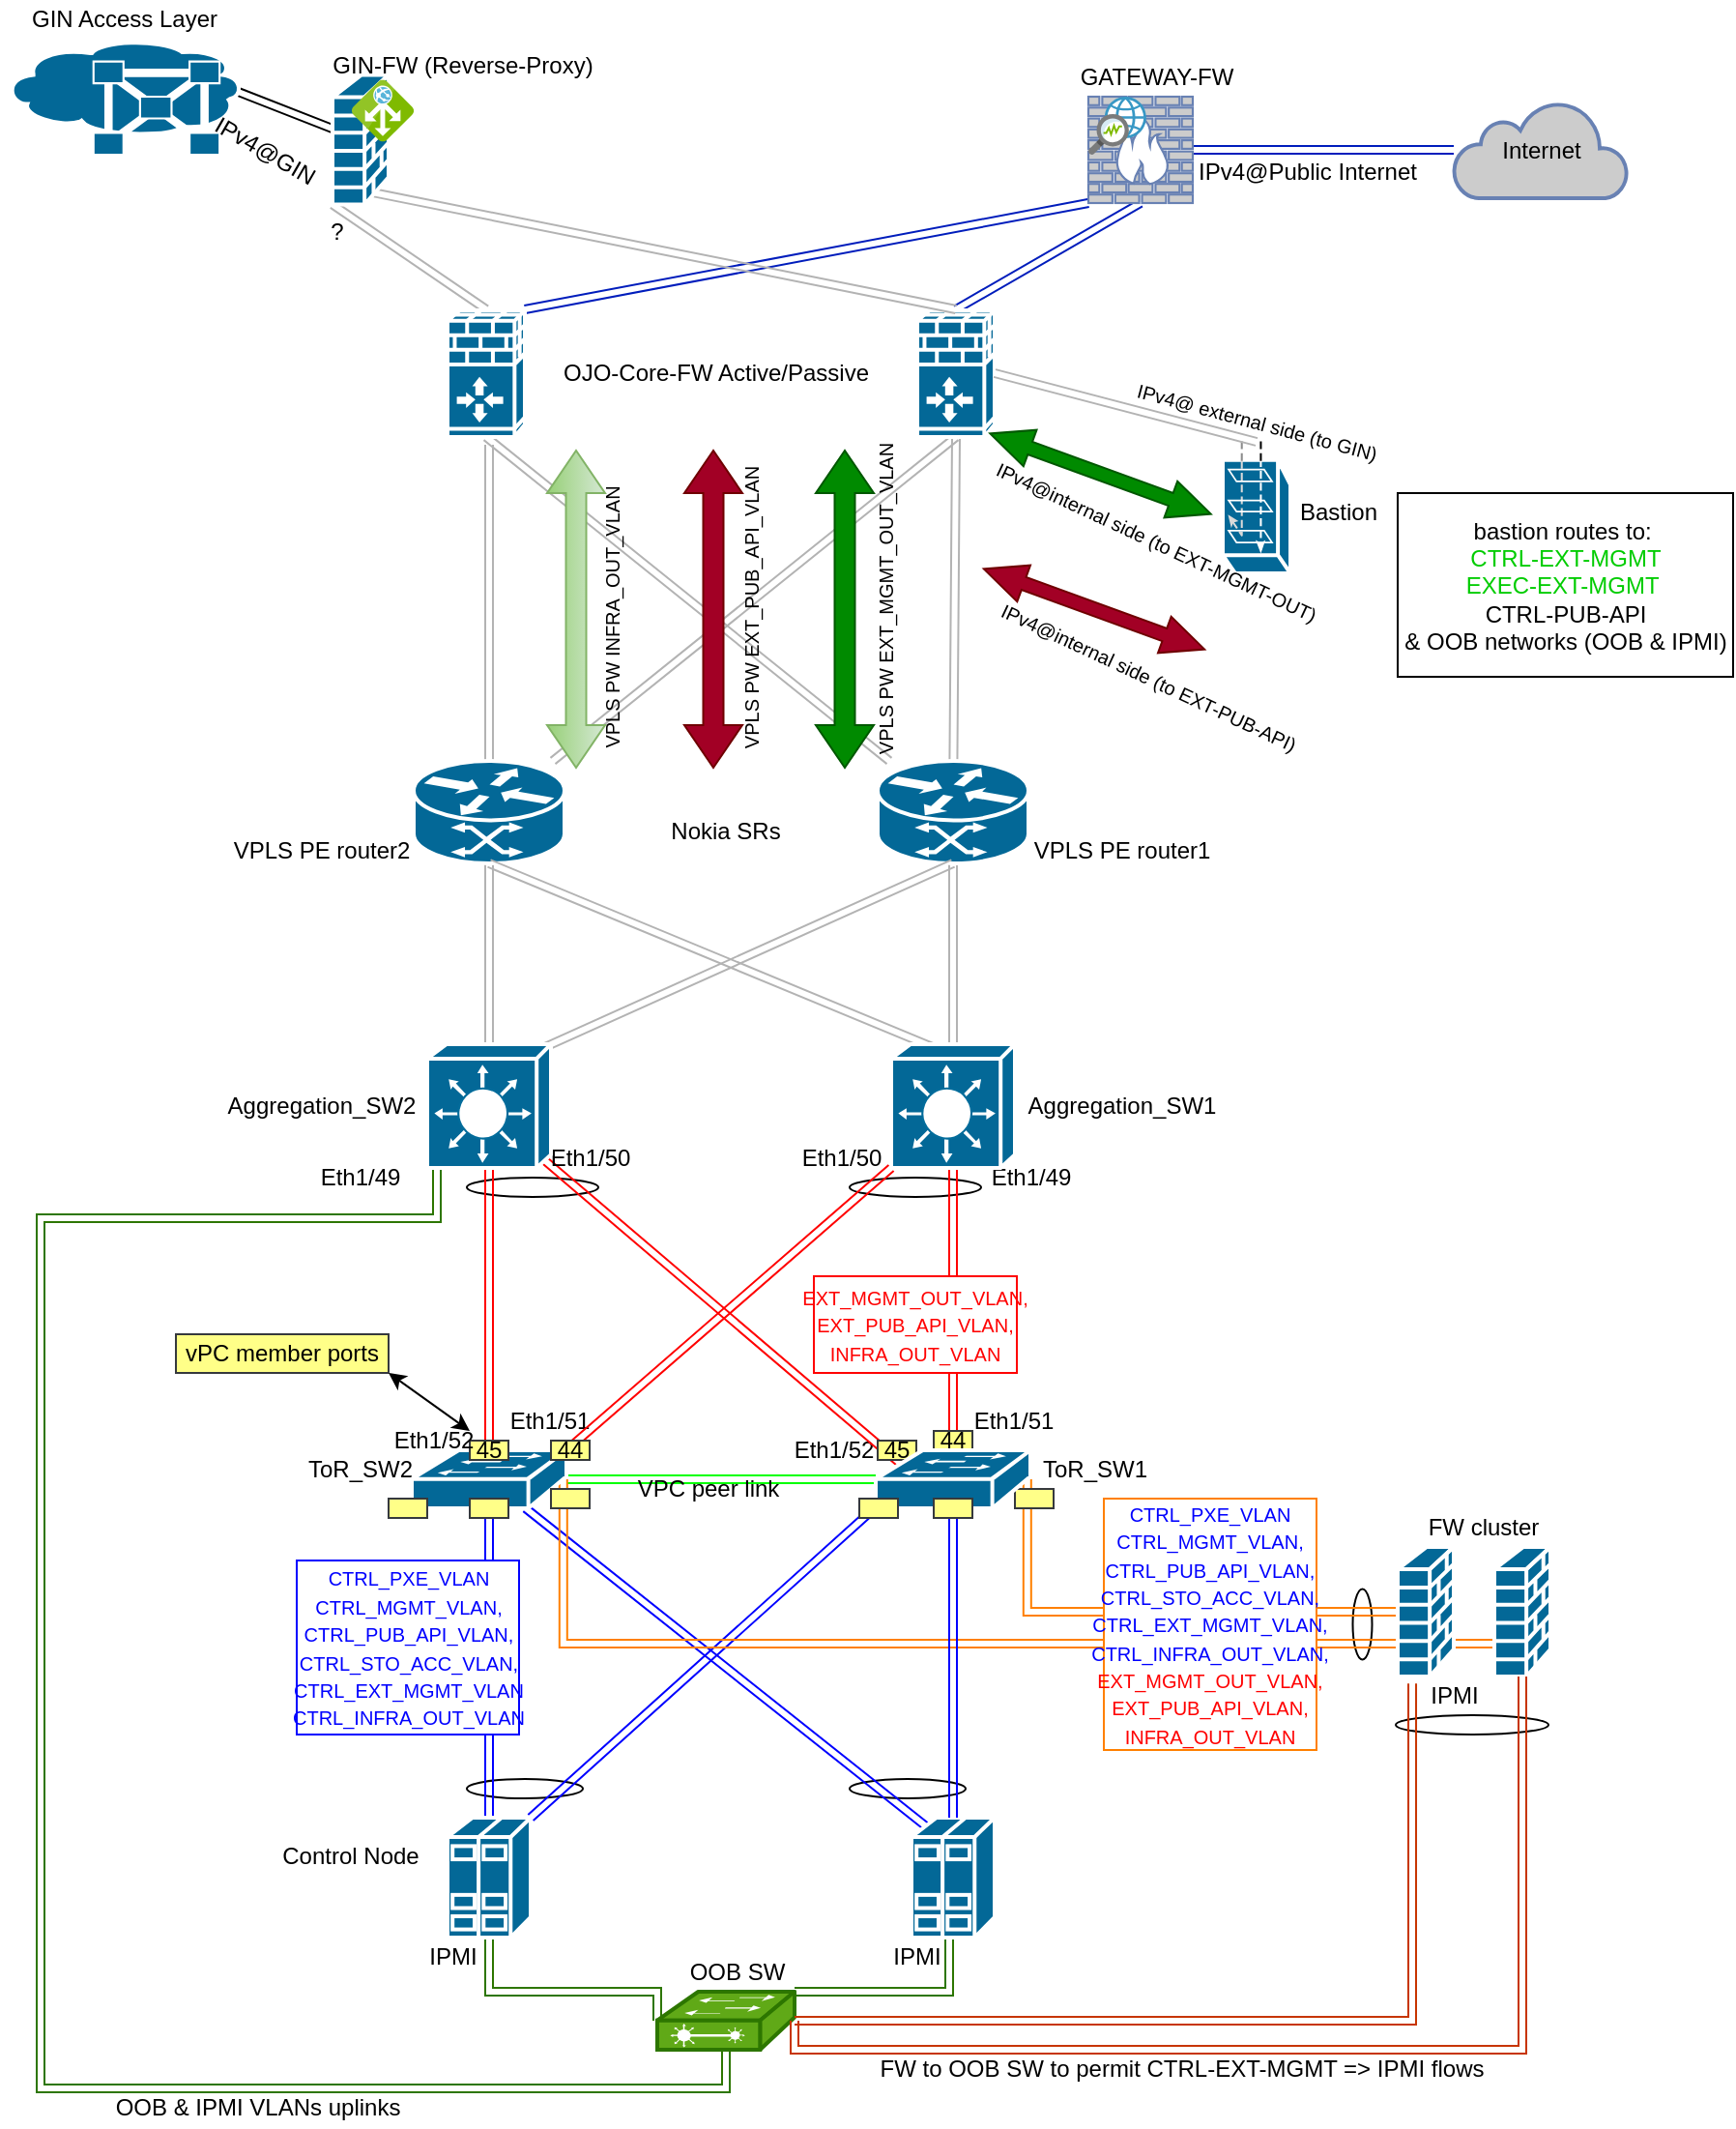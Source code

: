 <mxfile version="14.2.9" type="github">
  <diagram id="BbBqZ-7xA6hIoTF2kiku" name="Page-1">
    <mxGraphModel dx="1088" dy="632" grid="1" gridSize="10" guides="1" tooltips="1" connect="1" arrows="1" fold="1" page="1" pageScale="1" pageWidth="850" pageHeight="1100" math="0" shadow="0">
      <root>
        <mxCell id="0" />
        <mxCell id="1" parent="0" />
        <mxCell id="sCo_GNJM_bZFvx2QPZde-1" value="" style="ellipse;whiteSpace=wrap;html=1;" parent="1" vertex="1">
          <mxGeometry x="250.5" y="920" width="60" height="10" as="geometry" />
        </mxCell>
        <mxCell id="sCo_GNJM_bZFvx2QPZde-2" value="" style="ellipse;whiteSpace=wrap;html=1;" parent="1" vertex="1">
          <mxGeometry x="448.5" y="920" width="60" height="10" as="geometry" />
        </mxCell>
        <mxCell id="sCo_GNJM_bZFvx2QPZde-3" value="Eth1/52" style="text;html=1;align=center;verticalAlign=middle;resizable=0;points=[];autosize=1;" parent="1" vertex="1">
          <mxGeometry x="410" y="740" width="60" height="20" as="geometry" />
        </mxCell>
        <mxCell id="sCo_GNJM_bZFvx2QPZde-4" value="Eth1/51" style="text;html=1;align=center;verticalAlign=middle;resizable=0;points=[];autosize=1;" parent="1" vertex="1">
          <mxGeometry x="503" y="725" width="60" height="20" as="geometry" />
        </mxCell>
        <mxCell id="sCo_GNJM_bZFvx2QPZde-5" value="Eth1/51" style="text;html=1;align=center;verticalAlign=middle;resizable=0;points=[];autosize=1;" parent="1" vertex="1">
          <mxGeometry x="263" y="725" width="60" height="20" as="geometry" />
        </mxCell>
        <mxCell id="sCo_GNJM_bZFvx2QPZde-6" value="" style="ellipse;whiteSpace=wrap;html=1;" parent="1" vertex="1">
          <mxGeometry x="731" y="887" width="79" height="10" as="geometry" />
        </mxCell>
        <mxCell id="sCo_GNJM_bZFvx2QPZde-7" value="" style="ellipse;whiteSpace=wrap;html=1;rotation=-90;" parent="1" vertex="1">
          <mxGeometry x="695.5" y="835" width="36.5" height="10" as="geometry" />
        </mxCell>
        <mxCell id="sCo_GNJM_bZFvx2QPZde-8" value="" style="ellipse;whiteSpace=wrap;html=1;" parent="1" vertex="1">
          <mxGeometry x="448.5" y="609" width="68" height="10" as="geometry" />
        </mxCell>
        <mxCell id="sCo_GNJM_bZFvx2QPZde-9" value="" style="ellipse;whiteSpace=wrap;html=1;" parent="1" vertex="1">
          <mxGeometry x="250.5" y="609" width="68" height="10" as="geometry" />
        </mxCell>
        <mxCell id="sCo_GNJM_bZFvx2QPZde-10" style="edgeStyle=orthogonalEdgeStyle;rounded=0;orthogonalLoop=1;jettySize=auto;html=1;entryX=0.5;entryY=0.98;entryDx=0;entryDy=0;entryPerimeter=0;shape=link;strokeColor=#0000FF;" parent="1" source="sCo_GNJM_bZFvx2QPZde-13" target="sCo_GNJM_bZFvx2QPZde-58" edge="1">
          <mxGeometry relative="1" as="geometry" />
        </mxCell>
        <mxCell id="sCo_GNJM_bZFvx2QPZde-11" style="rounded=0;orthogonalLoop=1;jettySize=auto;html=1;exitX=1;exitY=0;exitDx=0;exitDy=0;exitPerimeter=0;entryX=0;entryY=0.98;entryDx=0;entryDy=0;entryPerimeter=0;shape=link;strokeColor=#0000FF;" parent="1" source="sCo_GNJM_bZFvx2QPZde-13" target="sCo_GNJM_bZFvx2QPZde-76" edge="1">
          <mxGeometry relative="1" as="geometry" />
        </mxCell>
        <mxCell id="sCo_GNJM_bZFvx2QPZde-12" style="edgeStyle=orthogonalEdgeStyle;rounded=0;orthogonalLoop=1;jettySize=auto;html=1;exitX=0.5;exitY=1;exitDx=0;exitDy=0;exitPerimeter=0;fillColor=#60a917;strokeColor=#2D7600;shape=link;entryX=0;entryY=0.5;entryDx=0;entryDy=0;entryPerimeter=0;" parent="1" source="sCo_GNJM_bZFvx2QPZde-13" target="sCo_GNJM_bZFvx2QPZde-40" edge="1">
          <mxGeometry relative="1" as="geometry">
            <mxPoint x="320" y="1030" as="targetPoint" />
            <Array as="points">
              <mxPoint x="262" y="1030" />
              <mxPoint x="349" y="1030" />
            </Array>
          </mxGeometry>
        </mxCell>
        <mxCell id="sCo_GNJM_bZFvx2QPZde-13" value="" style="shape=mxgraph.cisco.servers.standard_host;html=1;pointerEvents=1;dashed=0;fillColor=#036897;strokeColor=#ffffff;strokeWidth=2;verticalLabelPosition=bottom;verticalAlign=top;align=center;outlineConnect=0;" parent="1" vertex="1">
          <mxGeometry x="240.5" y="940" width="43" height="62" as="geometry" />
        </mxCell>
        <mxCell id="sCo_GNJM_bZFvx2QPZde-14" style="rounded=0;orthogonalLoop=1;jettySize=auto;html=1;exitX=0.17;exitY=0.07;exitDx=0;exitDy=0;exitPerimeter=0;shape=link;strokeColor=#0000FF;" parent="1" source="sCo_GNJM_bZFvx2QPZde-17" target="sCo_GNJM_bZFvx2QPZde-58" edge="1">
          <mxGeometry relative="1" as="geometry" />
        </mxCell>
        <mxCell id="sCo_GNJM_bZFvx2QPZde-15" style="edgeStyle=orthogonalEdgeStyle;shape=link;rounded=0;orthogonalLoop=1;jettySize=auto;html=1;exitX=0.5;exitY=0;exitDx=0;exitDy=0;exitPerimeter=0;entryX=0.5;entryY=0.98;entryDx=0;entryDy=0;entryPerimeter=0;strokeColor=#0000FF;" parent="1" source="sCo_GNJM_bZFvx2QPZde-77" target="sCo_GNJM_bZFvx2QPZde-76" edge="1">
          <mxGeometry relative="1" as="geometry" />
        </mxCell>
        <mxCell id="sCo_GNJM_bZFvx2QPZde-16" style="edgeStyle=orthogonalEdgeStyle;rounded=0;orthogonalLoop=1;jettySize=auto;html=1;entryX=1;entryY=0;entryDx=0;entryDy=0;entryPerimeter=0;fillColor=#60a917;strokeColor=#2D7600;shape=link;" parent="1" source="sCo_GNJM_bZFvx2QPZde-17" target="sCo_GNJM_bZFvx2QPZde-40" edge="1">
          <mxGeometry relative="1" as="geometry">
            <Array as="points">
              <mxPoint x="500" y="1030" />
            </Array>
          </mxGeometry>
        </mxCell>
        <mxCell id="sCo_GNJM_bZFvx2QPZde-17" value="" style="shape=mxgraph.cisco.servers.standard_host;html=1;pointerEvents=1;dashed=0;fillColor=#036897;strokeColor=#ffffff;strokeWidth=2;verticalLabelPosition=bottom;verticalAlign=top;align=center;outlineConnect=0;" parent="1" vertex="1">
          <mxGeometry x="480.5" y="940" width="43" height="62" as="geometry" />
        </mxCell>
        <mxCell id="sCo_GNJM_bZFvx2QPZde-18" style="edgeStyle=orthogonalEdgeStyle;shape=link;rounded=0;orthogonalLoop=1;jettySize=auto;html=1;entryX=0.5;entryY=1;entryDx=0;entryDy=0;entryPerimeter=0;strokeColor=#FF0000;" parent="1" source="sCo_GNJM_bZFvx2QPZde-59" target="sCo_GNJM_bZFvx2QPZde-81" edge="1">
          <mxGeometry relative="1" as="geometry" />
        </mxCell>
        <mxCell id="sCo_GNJM_bZFvx2QPZde-19" style="shape=link;rounded=0;orthogonalLoop=1;jettySize=auto;html=1;exitX=1;exitY=0;exitDx=0;exitDy=0;exitPerimeter=0;entryX=0;entryY=1;entryDx=0;entryDy=0;entryPerimeter=0;strokeColor=#FF0000;" parent="1" source="sCo_GNJM_bZFvx2QPZde-58" target="sCo_GNJM_bZFvx2QPZde-83" edge="1">
          <mxGeometry relative="1" as="geometry" />
        </mxCell>
        <mxCell id="sCo_GNJM_bZFvx2QPZde-20" style="edgeStyle=orthogonalEdgeStyle;shape=link;rounded=0;orthogonalLoop=1;jettySize=auto;html=1;strokeColor=#00FF00;" parent="1" source="sCo_GNJM_bZFvx2QPZde-58" target="sCo_GNJM_bZFvx2QPZde-76" edge="1">
          <mxGeometry relative="1" as="geometry" />
        </mxCell>
        <mxCell id="sCo_GNJM_bZFvx2QPZde-21" style="edgeStyle=orthogonalEdgeStyle;shape=link;rounded=0;orthogonalLoop=1;jettySize=auto;html=1;strokeColor=#FF0000;" parent="1" source="sCo_GNJM_bZFvx2QPZde-63" target="sCo_GNJM_bZFvx2QPZde-83" edge="1">
          <mxGeometry relative="1" as="geometry" />
        </mxCell>
        <mxCell id="sCo_GNJM_bZFvx2QPZde-22" style="shape=link;rounded=0;orthogonalLoop=1;jettySize=auto;html=1;exitX=0.16;exitY=0.23;exitDx=0;exitDy=0;exitPerimeter=0;entryX=0.95;entryY=0.94;entryDx=0;entryDy=0;entryPerimeter=0;strokeColor=#FF0000;" parent="1" source="sCo_GNJM_bZFvx2QPZde-76" target="sCo_GNJM_bZFvx2QPZde-81" edge="1">
          <mxGeometry relative="1" as="geometry" />
        </mxCell>
        <mxCell id="sCo_GNJM_bZFvx2QPZde-23" style="edgeStyle=orthogonalEdgeStyle;rounded=0;orthogonalLoop=1;jettySize=auto;html=1;entryX=0.98;entryY=0.5;entryDx=0;entryDy=0;entryPerimeter=0;strokeColor=#FF8000;shape=link;" parent="1" source="sCo_GNJM_bZFvx2QPZde-25" target="sCo_GNJM_bZFvx2QPZde-76" edge="1">
          <mxGeometry relative="1" as="geometry" />
        </mxCell>
        <mxCell id="sCo_GNJM_bZFvx2QPZde-24" style="edgeStyle=orthogonalEdgeStyle;rounded=0;orthogonalLoop=1;jettySize=auto;html=1;entryX=0.98;entryY=0.5;entryDx=0;entryDy=0;entryPerimeter=0;strokeColor=#FF8000;shape=link;" parent="1" source="sCo_GNJM_bZFvx2QPZde-26" target="sCo_GNJM_bZFvx2QPZde-58" edge="1">
          <mxGeometry relative="1" as="geometry">
            <Array as="points">
              <mxPoint x="300" y="850" />
            </Array>
          </mxGeometry>
        </mxCell>
        <mxCell id="sCo_GNJM_bZFvx2QPZde-25" value="" style="shape=mxgraph.cisco.security.firewall;html=1;pointerEvents=1;dashed=0;fillColor=#036897;strokeColor=#ffffff;strokeWidth=2;verticalLabelPosition=bottom;verticalAlign=top;align=center;outlineConnect=0;" parent="1" vertex="1">
          <mxGeometry x="732" y="800" width="29" height="67" as="geometry" />
        </mxCell>
        <mxCell id="sCo_GNJM_bZFvx2QPZde-26" value="" style="shape=mxgraph.cisco.security.firewall;html=1;pointerEvents=1;dashed=0;fillColor=#036897;strokeColor=#ffffff;strokeWidth=2;verticalLabelPosition=bottom;verticalAlign=top;align=center;outlineConnect=0;" parent="1" vertex="1">
          <mxGeometry x="782" y="800" width="29" height="67" as="geometry" />
        </mxCell>
        <mxCell id="sCo_GNJM_bZFvx2QPZde-27" style="edgeStyle=orthogonalEdgeStyle;shape=link;rounded=0;orthogonalLoop=1;jettySize=auto;html=1;exitX=0.5;exitY=0;exitDx=0;exitDy=0;exitPerimeter=0;entryX=0.5;entryY=1;entryDx=0;entryDy=0;entryPerimeter=0;strokeColor=#B3B3B3;" parent="1" source="sCo_GNJM_bZFvx2QPZde-81" target="sCo_GNJM_bZFvx2QPZde-48" edge="1">
          <mxGeometry relative="1" as="geometry" />
        </mxCell>
        <mxCell id="sCo_GNJM_bZFvx2QPZde-28" style="edgeStyle=orthogonalEdgeStyle;shape=link;rounded=0;orthogonalLoop=1;jettySize=auto;html=1;exitX=0.5;exitY=0;exitDx=0;exitDy=0;exitPerimeter=0;entryX=0.5;entryY=1;entryDx=0;entryDy=0;entryPerimeter=0;strokeColor=#B3B3B3;" parent="1" source="sCo_GNJM_bZFvx2QPZde-83" target="sCo_GNJM_bZFvx2QPZde-51" edge="1">
          <mxGeometry relative="1" as="geometry" />
        </mxCell>
        <mxCell id="sCo_GNJM_bZFvx2QPZde-29" value="ToR_SW2" style="text;html=1;align=center;verticalAlign=middle;resizable=0;points=[];autosize=1;" parent="1" vertex="1">
          <mxGeometry x="160" y="750" width="70" height="20" as="geometry" />
        </mxCell>
        <mxCell id="sCo_GNJM_bZFvx2QPZde-30" value="ToR_SW1" style="text;html=1;align=center;verticalAlign=middle;resizable=0;points=[];autosize=1;" parent="1" vertex="1">
          <mxGeometry x="540" y="750" width="70" height="20" as="geometry" />
        </mxCell>
        <mxCell id="sCo_GNJM_bZFvx2QPZde-31" value="Aggregation_SW2" style="text;html=1;align=center;verticalAlign=middle;resizable=0;points=[];autosize=1;" parent="1" vertex="1">
          <mxGeometry x="120" y="562" width="110" height="20" as="geometry" />
        </mxCell>
        <mxCell id="sCo_GNJM_bZFvx2QPZde-32" value="Aggregation_SW1" style="text;html=1;align=center;verticalAlign=middle;resizable=0;points=[];autosize=1;" parent="1" vertex="1">
          <mxGeometry x="534" y="562" width="110" height="20" as="geometry" />
        </mxCell>
        <mxCell id="sCo_GNJM_bZFvx2QPZde-33" value="Control Node" style="text;html=1;align=center;verticalAlign=middle;resizable=0;points=[];autosize=1;" parent="1" vertex="1">
          <mxGeometry x="145" y="950" width="90" height="20" as="geometry" />
        </mxCell>
        <mxCell id="sCo_GNJM_bZFvx2QPZde-34" value="FW cluster" style="text;html=1;align=center;verticalAlign=middle;resizable=0;points=[];autosize=1;" parent="1" vertex="1">
          <mxGeometry x="741" y="780" width="70" height="20" as="geometry" />
        </mxCell>
        <mxCell id="sCo_GNJM_bZFvx2QPZde-35" value="VPC peer link" style="text;html=1;align=center;verticalAlign=middle;resizable=0;points=[];autosize=1;" parent="1" vertex="1">
          <mxGeometry x="330" y="760" width="90" height="20" as="geometry" />
        </mxCell>
        <mxCell id="sCo_GNJM_bZFvx2QPZde-36" value="&lt;span style=&quot;font-family: &amp;#34;calibri&amp;#34; , sans-serif ; text-transform: uppercase&quot;&gt;&lt;font style=&quot;font-size: 10px&quot; color=&quot;#0000ff&quot;&gt;CTRL_PXE_VLAN&lt;br&gt;ctrl_mgmt_vlan, ctrl_pub_api_vlan,&lt;br&gt;ctrl_sto_acc_vlan, CTRL_ext_mgmt_vlan&lt;br&gt;CTRL_INFRA_OUT_VLAN&lt;br&gt;&lt;/font&gt;&lt;/span&gt;" style="whiteSpace=wrap;html=1;strokeColor=#0000FF;" parent="1" vertex="1">
          <mxGeometry x="162.5" y="807" width="115" height="90" as="geometry" />
        </mxCell>
        <mxCell id="sCo_GNJM_bZFvx2QPZde-37" value="&lt;font style=&quot;font-size: 10px&quot;&gt;&lt;font style=&quot;font-size: 10px&quot;&gt;&lt;font face=&quot;calibri, sans-serif&quot; style=&quot;color: rgb(0 , 0 , 255) ; font-size: 10px&quot;&gt;&lt;span style=&quot;text-transform: uppercase&quot;&gt;CTRL_PXE_VLAN&lt;br&gt;ctrl_mgmt_vlan, ctrl_pub_api_vlan,&lt;/span&gt;&lt;/font&gt;&lt;br&gt;&lt;font face=&quot;calibri, sans-serif&quot; style=&quot;color: rgb(0 , 0 , 255) ; font-size: 10px&quot;&gt;&lt;span style=&quot;text-transform: uppercase&quot;&gt;ctrl_sto_acc_vlan, CTRL_ext_mgmt_vlan,&lt;br&gt;CTRL_INFRA_OUT_VLAN,&lt;/span&gt;&lt;/font&gt;&lt;br&gt;&lt;font face=&quot;calibri, sans-serif&quot; style=&quot;font-size: 10px&quot; color=&quot;#ff0000&quot;&gt;&lt;span style=&quot;text-transform: uppercase&quot;&gt;EXT_MGMT_OUT_VLAN,&lt;br&gt;EXT_PUB_API_VLAN, INFRA_OUT_VLAN&lt;/span&gt;&lt;/font&gt;&lt;/font&gt;&lt;/font&gt;&lt;font style=&quot;font-size: 10px&quot; color=&quot;#0000ff&quot;&gt;&lt;br&gt;&lt;/font&gt;" style="whiteSpace=wrap;html=1;strokeColor=#FF8000;" parent="1" vertex="1">
          <mxGeometry x="580" y="775" width="110" height="130" as="geometry" />
        </mxCell>
        <mxCell id="sCo_GNJM_bZFvx2QPZde-38" value="&lt;span style=&quot;color: rgb(255 , 0 , 0) ; font-family: &amp;#34;calibri&amp;#34; , sans-serif ; font-size: 10px ; text-transform: uppercase&quot;&gt;EXT_MGMT_OUT_VLAN,&lt;/span&gt;&lt;br style=&quot;color: rgb(255 , 0 , 0) ; font-family: &amp;#34;calibri&amp;#34; , sans-serif ; font-size: 10px ; text-transform: uppercase&quot;&gt;&lt;span style=&quot;color: rgb(255 , 0 , 0) ; font-family: &amp;#34;calibri&amp;#34; , sans-serif ; font-size: 10px ; text-transform: uppercase&quot;&gt;EXT_PUB_API_VLAN,&lt;br&gt;INFRA_OUT_VLAN&lt;/span&gt;&lt;font style=&quot;font-size: 10px&quot; color=&quot;#0000ff&quot;&gt;&lt;br&gt;&lt;/font&gt;" style="whiteSpace=wrap;html=1;strokeColor=#FF0000;" parent="1" vertex="1">
          <mxGeometry x="430" y="660" width="105" height="50" as="geometry" />
        </mxCell>
        <mxCell id="sCo_GNJM_bZFvx2QPZde-39" style="edgeStyle=orthogonalEdgeStyle;rounded=0;orthogonalLoop=1;jettySize=auto;html=1;fillColor=#60a917;strokeColor=#2D7600;shape=link;" parent="1" source="sCo_GNJM_bZFvx2QPZde-40" target="sCo_GNJM_bZFvx2QPZde-81" edge="1">
          <mxGeometry relative="1" as="geometry">
            <mxPoint x="24.5" y="583" as="targetPoint" />
            <Array as="points">
              <mxPoint x="385" y="1080" />
              <mxPoint x="30" y="1080" />
              <mxPoint x="30" y="630" />
              <mxPoint x="235" y="630" />
            </Array>
          </mxGeometry>
        </mxCell>
        <mxCell id="sCo_GNJM_bZFvx2QPZde-40" value="" style="shape=mxgraph.cisco.switches.layer_2_remote_switch;html=1;pointerEvents=1;dashed=0;fillColor=#60a917;strokeColor=#2D7600;strokeWidth=2;verticalLabelPosition=bottom;verticalAlign=top;align=center;outlineConnect=0;fontColor=#ffffff;" parent="1" vertex="1">
          <mxGeometry x="349" y="1030" width="71" height="30" as="geometry" />
        </mxCell>
        <mxCell id="sCo_GNJM_bZFvx2QPZde-41" value="OOB SW" style="text;html=1;align=center;verticalAlign=middle;resizable=0;points=[];autosize=1;" parent="1" vertex="1">
          <mxGeometry x="360" y="1010" width="60" height="20" as="geometry" />
        </mxCell>
        <mxCell id="sCo_GNJM_bZFvx2QPZde-42" value="IPMI" style="text;html=1;align=center;verticalAlign=middle;resizable=0;points=[];autosize=1;" parent="1" vertex="1">
          <mxGeometry x="223" y="1002" width="40" height="20" as="geometry" />
        </mxCell>
        <mxCell id="sCo_GNJM_bZFvx2QPZde-43" value="IPMI" style="text;html=1;align=center;verticalAlign=middle;resizable=0;points=[];autosize=1;" parent="1" vertex="1">
          <mxGeometry x="463" y="1002" width="40" height="20" as="geometry" />
        </mxCell>
        <mxCell id="sCo_GNJM_bZFvx2QPZde-44" value="IPMI" style="text;html=1;align=center;verticalAlign=middle;resizable=0;points=[];autosize=1;" parent="1" vertex="1">
          <mxGeometry x="741" y="867" width="40" height="20" as="geometry" />
        </mxCell>
        <mxCell id="sCo_GNJM_bZFvx2QPZde-45" value="&lt;span style=&quot;color: rgba(0 , 0 , 0 , 0) ; font-family: monospace ; font-size: 0px&quot;&gt;%3CmxGraphModel%3E%3Croot%3E%3CmxCell%20id%3D%220%22%2F%3E%3CmxCell%20id%3D%221%22%20parent%3D%220%22%2F%3E%3CmxCell%20id%3D%222%22%20value%3D%2210.7.10.3%2F24%22%20style%3D%22text%3Bhtml%3D1%3Balign%3Dcenter%3BverticalAlign%3Dmiddle%3Bresizable%3D0%3Bpoints%3D%5B%5D%3Bautosize%3D1%3B%22%20vertex%3D%221%22%20parent%3D%221%22%3E%3CmxGeometry%20x%3D%22199.5%22%20y%3D%22540%22%20width%3D%2280%22%20height%3D%2220%22%20as%3D%22geometry%22%2F%3E%3C%2FmxCell%3E%3C%2Froot%3E%3C%2FmxGraphModel%3E&lt;/span&gt;" style="text;html=1;align=center;verticalAlign=middle;resizable=0;points=[];autosize=1;" parent="1" vertex="1">
          <mxGeometry x="380" y="760" width="20" height="20" as="geometry" />
        </mxCell>
        <mxCell id="sCo_GNJM_bZFvx2QPZde-46" style="edgeStyle=none;shape=link;rounded=0;orthogonalLoop=1;jettySize=auto;html=1;entryX=0.5;entryY=1;entryDx=0;entryDy=0;entryPerimeter=0;fontColor=#E6E6E6;strokeColor=#B3B3B3;" parent="1" source="sCo_GNJM_bZFvx2QPZde-48" target="sCo_GNJM_bZFvx2QPZde-88" edge="1">
          <mxGeometry relative="1" as="geometry" />
        </mxCell>
        <mxCell id="sCo_GNJM_bZFvx2QPZde-47" style="edgeStyle=none;shape=link;rounded=0;orthogonalLoop=1;jettySize=auto;html=1;shadow=0;strokeColor=#B3B3B3;fontSize=10;fontColor=#E6E6E6;" parent="1" source="sCo_GNJM_bZFvx2QPZde-48" edge="1">
          <mxGeometry relative="1" as="geometry">
            <mxPoint x="262" y="230" as="targetPoint" />
          </mxGeometry>
        </mxCell>
        <mxCell id="sCo_GNJM_bZFvx2QPZde-48" value="" style="shape=mxgraph.cisco.routers.atm_router;html=1;pointerEvents=1;dashed=0;fillColor=#036897;strokeColor=#ffffff;strokeWidth=2;verticalLabelPosition=bottom;verticalAlign=top;align=center;outlineConnect=0;" parent="1" vertex="1">
          <mxGeometry x="223" y="393.5" width="78" height="53" as="geometry" />
        </mxCell>
        <mxCell id="sCo_GNJM_bZFvx2QPZde-49" style="edgeStyle=none;shape=link;rounded=0;orthogonalLoop=1;jettySize=auto;html=1;entryX=0.5;entryY=1;entryDx=0;entryDy=0;entryPerimeter=0;fontColor=#E6E6E6;strokeColor=#B3B3B3;" parent="1" source="sCo_GNJM_bZFvx2QPZde-51" target="sCo_GNJM_bZFvx2QPZde-86" edge="1">
          <mxGeometry relative="1" as="geometry" />
        </mxCell>
        <mxCell id="sCo_GNJM_bZFvx2QPZde-50" style="edgeStyle=none;shape=link;rounded=0;orthogonalLoop=1;jettySize=auto;html=1;entryX=0.5;entryY=1;entryDx=0;entryDy=0;entryPerimeter=0;shadow=0;strokeColor=#B3B3B3;fontSize=10;fontColor=#E6E6E6;" parent="1" source="sCo_GNJM_bZFvx2QPZde-51" target="sCo_GNJM_bZFvx2QPZde-88" edge="1">
          <mxGeometry relative="1" as="geometry" />
        </mxCell>
        <mxCell id="sCo_GNJM_bZFvx2QPZde-51" value="" style="shape=mxgraph.cisco.routers.atm_router;html=1;pointerEvents=1;dashed=0;fillColor=#036897;strokeColor=#ffffff;strokeWidth=2;verticalLabelPosition=bottom;verticalAlign=top;align=center;outlineConnect=0;" parent="1" vertex="1">
          <mxGeometry x="463" y="393.5" width="78" height="53" as="geometry" />
        </mxCell>
        <mxCell id="sCo_GNJM_bZFvx2QPZde-52" value="VPLS PE router2" style="text;html=1;align=center;verticalAlign=middle;resizable=0;points=[];autosize=1;" parent="1" vertex="1">
          <mxGeometry x="120" y="430" width="110" height="20" as="geometry" />
        </mxCell>
        <mxCell id="sCo_GNJM_bZFvx2QPZde-53" style="edgeStyle=orthogonalEdgeStyle;shape=link;rounded=0;orthogonalLoop=1;jettySize=auto;html=1;entryX=0.5;entryY=1;entryDx=0;entryDy=0;entryPerimeter=0;strokeColor=#FF0000;" parent="1" source="sCo_GNJM_bZFvx2QPZde-58" target="sCo_GNJM_bZFvx2QPZde-59" edge="1">
          <mxGeometry relative="1" as="geometry">
            <mxPoint x="262" y="750" as="sourcePoint" />
            <mxPoint x="262" y="604" as="targetPoint" />
          </mxGeometry>
        </mxCell>
        <mxCell id="sCo_GNJM_bZFvx2QPZde-54" style="edgeStyle=orthogonalEdgeStyle;shape=link;rounded=0;orthogonalLoop=1;jettySize=auto;html=1;strokeColor=#FF0000;" parent="1" source="sCo_GNJM_bZFvx2QPZde-76" target="sCo_GNJM_bZFvx2QPZde-63" edge="1">
          <mxGeometry relative="1" as="geometry">
            <mxPoint x="502" y="750" as="sourcePoint" />
            <mxPoint x="502" y="604" as="targetPoint" />
          </mxGeometry>
        </mxCell>
        <mxCell id="sCo_GNJM_bZFvx2QPZde-55" style="edgeStyle=orthogonalEdgeStyle;shape=link;rounded=0;orthogonalLoop=1;jettySize=auto;html=1;exitX=0.5;exitY=0;exitDx=0;exitDy=0;exitPerimeter=0;entryX=0.5;entryY=0.98;entryDx=0;entryDy=0;entryPerimeter=0;strokeColor=#0000FF;" parent="1" source="sCo_GNJM_bZFvx2QPZde-17" target="sCo_GNJM_bZFvx2QPZde-77" edge="1">
          <mxGeometry relative="1" as="geometry">
            <mxPoint x="502" y="940" as="sourcePoint" />
            <mxPoint x="502" y="779.4" as="targetPoint" />
          </mxGeometry>
        </mxCell>
        <mxCell id="sCo_GNJM_bZFvx2QPZde-56" value="vPC member ports" style="rounded=0;whiteSpace=wrap;html=1;fillColor=#ffff88;strokeColor=#36393d;" parent="1" vertex="1">
          <mxGeometry x="100" y="690" width="110" height="20" as="geometry" />
        </mxCell>
        <mxCell id="sCo_GNJM_bZFvx2QPZde-57" value="" style="endArrow=classic;startArrow=classic;html=1;entryX=1;entryY=1;entryDx=0;entryDy=0;" parent="1" target="sCo_GNJM_bZFvx2QPZde-56" edge="1">
          <mxGeometry width="50" height="50" relative="1" as="geometry">
            <mxPoint x="252" y="740" as="sourcePoint" />
            <mxPoint x="192" y="720" as="targetPoint" />
          </mxGeometry>
        </mxCell>
        <mxCell id="sCo_GNJM_bZFvx2QPZde-58" value="" style="shape=mxgraph.cisco.switches.workgroup_switch;html=1;pointerEvents=1;dashed=0;fillColor=#036897;strokeColor=#ffffff;strokeWidth=2;verticalLabelPosition=bottom;verticalAlign=top;align=center;outlineConnect=0;" parent="1" vertex="1">
          <mxGeometry x="222" y="750" width="80" height="30" as="geometry" />
        </mxCell>
        <mxCell id="sCo_GNJM_bZFvx2QPZde-59" value="45" style="whiteSpace=wrap;html=1;fillColor=#ffff88;strokeColor=#36393d;" parent="1" vertex="1">
          <mxGeometry x="252" y="745" width="20" height="10" as="geometry" />
        </mxCell>
        <mxCell id="sCo_GNJM_bZFvx2QPZde-60" value="44" style="whiteSpace=wrap;html=1;fillColor=#ffff88;strokeColor=#36393d;" parent="1" vertex="1">
          <mxGeometry x="294" y="745" width="20" height="10" as="geometry" />
        </mxCell>
        <mxCell id="sCo_GNJM_bZFvx2QPZde-61" value="" style="whiteSpace=wrap;html=1;fillColor=#ffff88;strokeColor=#36393d;" parent="1" vertex="1">
          <mxGeometry x="252" y="775" width="20" height="10" as="geometry" />
        </mxCell>
        <mxCell id="sCo_GNJM_bZFvx2QPZde-62" value="" style="whiteSpace=wrap;html=1;fillColor=#ffff88;strokeColor=#36393d;" parent="1" vertex="1">
          <mxGeometry x="210" y="775" width="20" height="10" as="geometry" />
        </mxCell>
        <mxCell id="sCo_GNJM_bZFvx2QPZde-63" value="44" style="whiteSpace=wrap;html=1;fillColor=#ffff88;strokeColor=#36393d;" parent="1" vertex="1">
          <mxGeometry x="492" y="740" width="20" height="10" as="geometry" />
        </mxCell>
        <mxCell id="sCo_GNJM_bZFvx2QPZde-64" value="45" style="whiteSpace=wrap;html=1;fillColor=#ffff88;strokeColor=#36393d;" parent="1" vertex="1">
          <mxGeometry x="463" y="745" width="20" height="10" as="geometry" />
        </mxCell>
        <mxCell id="sCo_GNJM_bZFvx2QPZde-65" value="" style="whiteSpace=wrap;html=1;fillColor=#ffff88;strokeColor=#36393d;" parent="1" vertex="1">
          <mxGeometry x="534" y="770" width="20" height="10" as="geometry" />
        </mxCell>
        <mxCell id="sCo_GNJM_bZFvx2QPZde-66" value="" style="whiteSpace=wrap;html=1;fillColor=#ffff88;strokeColor=#36393d;" parent="1" vertex="1">
          <mxGeometry x="294" y="770" width="20" height="10" as="geometry" />
        </mxCell>
        <mxCell id="sCo_GNJM_bZFvx2QPZde-67" style="edgeStyle=orthogonalEdgeStyle;rounded=0;orthogonalLoop=1;jettySize=auto;html=1;fillColor=#fa6800;strokeColor=#C73500;shape=link;exitX=0.5;exitY=1;exitDx=0;exitDy=0;exitPerimeter=0;entryX=1;entryY=0.5;entryDx=0;entryDy=0;entryPerimeter=0;" parent="1" source="sCo_GNJM_bZFvx2QPZde-26" target="sCo_GNJM_bZFvx2QPZde-40" edge="1">
          <mxGeometry relative="1" as="geometry">
            <Array as="points">
              <mxPoint x="797" y="1060" />
              <mxPoint x="420" y="1060" />
            </Array>
            <mxPoint x="761" y="979" as="sourcePoint" />
            <mxPoint x="681" y="1022" as="targetPoint" />
          </mxGeometry>
        </mxCell>
        <mxCell id="sCo_GNJM_bZFvx2QPZde-68" style="edgeStyle=orthogonalEdgeStyle;rounded=0;orthogonalLoop=1;jettySize=auto;html=1;fillColor=#fa6800;strokeColor=#C73500;shape=link;exitX=-0.037;exitY=0.184;exitDx=0;exitDy=0;exitPerimeter=0;entryX=1;entryY=0.5;entryDx=0;entryDy=0;entryPerimeter=0;" parent="1" source="sCo_GNJM_bZFvx2QPZde-44" target="sCo_GNJM_bZFvx2QPZde-40" edge="1">
          <mxGeometry relative="1" as="geometry">
            <Array as="points">
              <mxPoint x="740" y="1045" />
            </Array>
            <mxPoint x="806.5" y="877" as="sourcePoint" />
            <mxPoint x="430" y="1055" as="targetPoint" />
          </mxGeometry>
        </mxCell>
        <mxCell id="sCo_GNJM_bZFvx2QPZde-69" value="OOB &amp;amp; IPMI VLANs uplinks" style="text;html=1;align=center;verticalAlign=middle;resizable=0;points=[];autosize=1;" parent="1" vertex="1">
          <mxGeometry x="62" y="1080" width="160" height="20" as="geometry" />
        </mxCell>
        <mxCell id="sCo_GNJM_bZFvx2QPZde-70" value="FW to OOB SW to permit CTRL-EXT-MGMT =&amp;gt; IPMI flows" style="text;html=1;align=center;verticalAlign=middle;resizable=0;points=[];autosize=1;" parent="1" vertex="1">
          <mxGeometry x="455" y="1060" width="330" height="20" as="geometry" />
        </mxCell>
        <mxCell id="sCo_GNJM_bZFvx2QPZde-71" value="Eth1/49" style="text;html=1;align=center;verticalAlign=middle;resizable=0;points=[];autosize=1;" parent="1" vertex="1">
          <mxGeometry x="512" y="599" width="60" height="20" as="geometry" />
        </mxCell>
        <mxCell id="sCo_GNJM_bZFvx2QPZde-72" value="Eth1/49" style="text;html=1;align=center;verticalAlign=middle;resizable=0;points=[];autosize=1;" parent="1" vertex="1">
          <mxGeometry x="165" y="599" width="60" height="20" as="geometry" />
        </mxCell>
        <mxCell id="sCo_GNJM_bZFvx2QPZde-73" value="Eth1/50" style="text;html=1;align=center;verticalAlign=middle;resizable=0;points=[];autosize=1;" parent="1" vertex="1">
          <mxGeometry x="413.5" y="589" width="60" height="20" as="geometry" />
        </mxCell>
        <mxCell id="sCo_GNJM_bZFvx2QPZde-74" value="Eth1/50" style="text;html=1;align=center;verticalAlign=middle;resizable=0;points=[];autosize=1;" parent="1" vertex="1">
          <mxGeometry x="283.5" y="589" width="60" height="20" as="geometry" />
        </mxCell>
        <mxCell id="sCo_GNJM_bZFvx2QPZde-75" value="Eth1/52" style="text;html=1;align=center;verticalAlign=middle;resizable=0;points=[];autosize=1;" parent="1" vertex="1">
          <mxGeometry x="203" y="735" width="60" height="20" as="geometry" />
        </mxCell>
        <mxCell id="sCo_GNJM_bZFvx2QPZde-76" value="" style="shape=mxgraph.cisco.switches.workgroup_switch;html=1;pointerEvents=1;dashed=0;fillColor=#036897;strokeColor=#ffffff;strokeWidth=2;verticalLabelPosition=bottom;verticalAlign=top;align=center;outlineConnect=0;" parent="1" vertex="1">
          <mxGeometry x="462" y="750" width="80" height="30" as="geometry" />
        </mxCell>
        <mxCell id="sCo_GNJM_bZFvx2QPZde-77" value="" style="whiteSpace=wrap;html=1;fillColor=#ffff88;strokeColor=#36393d;" parent="1" vertex="1">
          <mxGeometry x="492" y="775" width="20" height="10" as="geometry" />
        </mxCell>
        <mxCell id="sCo_GNJM_bZFvx2QPZde-78" value="" style="whiteSpace=wrap;html=1;fillColor=#ffff88;strokeColor=#36393d;" parent="1" vertex="1">
          <mxGeometry x="453.5" y="775" width="20" height="10" as="geometry" />
        </mxCell>
        <mxCell id="sCo_GNJM_bZFvx2QPZde-79" style="shape=link;rounded=0;orthogonalLoop=1;jettySize=auto;html=1;exitX=0.5;exitY=0;exitDx=0;exitDy=0;exitPerimeter=0;entryX=0.5;entryY=1;entryDx=0;entryDy=0;entryPerimeter=0;strokeColor=#B3B3B3;" parent="1" target="sCo_GNJM_bZFvx2QPZde-51" edge="1">
          <mxGeometry relative="1" as="geometry">
            <mxPoint x="272" y="550" as="sourcePoint" />
            <mxPoint x="272" y="436.5" as="targetPoint" />
          </mxGeometry>
        </mxCell>
        <mxCell id="sCo_GNJM_bZFvx2QPZde-80" style="shape=link;rounded=0;orthogonalLoop=1;jettySize=auto;html=1;exitX=0.5;exitY=0;exitDx=0;exitDy=0;exitPerimeter=0;entryX=0.5;entryY=1;entryDx=0;entryDy=0;entryPerimeter=0;strokeColor=#B3B3B3;" parent="1" target="sCo_GNJM_bZFvx2QPZde-48" edge="1">
          <mxGeometry relative="1" as="geometry">
            <mxPoint x="512" y="550" as="sourcePoint" />
            <mxPoint x="512" y="436.5" as="targetPoint" />
          </mxGeometry>
        </mxCell>
        <mxCell id="sCo_GNJM_bZFvx2QPZde-81" value="" style="shape=mxgraph.cisco.switches.layer_3_switch;html=1;pointerEvents=1;dashed=0;fillColor=#036897;strokeColor=#ffffff;strokeWidth=2;verticalLabelPosition=bottom;verticalAlign=top;align=center;outlineConnect=0;" parent="1" vertex="1">
          <mxGeometry x="230" y="540" width="64" height="64" as="geometry" />
        </mxCell>
        <mxCell id="sCo_GNJM_bZFvx2QPZde-82" style="edgeStyle=none;shape=link;rounded=0;orthogonalLoop=1;jettySize=auto;html=1;exitX=0.95;exitY=0.94;exitDx=0;exitDy=0;exitPerimeter=0;fontSize=10;fontColor=#E6E6E6;strokeColor=none;" parent="1" source="sCo_GNJM_bZFvx2QPZde-83" edge="1">
          <mxGeometry relative="1" as="geometry">
            <mxPoint x="230" y="630" as="targetPoint" />
          </mxGeometry>
        </mxCell>
        <mxCell id="sCo_GNJM_bZFvx2QPZde-83" value="" style="shape=mxgraph.cisco.switches.layer_3_switch;html=1;pointerEvents=1;dashed=0;fillColor=#036897;strokeColor=#ffffff;strokeWidth=2;verticalLabelPosition=bottom;verticalAlign=top;align=center;outlineConnect=0;" parent="1" vertex="1">
          <mxGeometry x="470" y="540" width="64" height="64" as="geometry" />
        </mxCell>
        <mxCell id="sCo_GNJM_bZFvx2QPZde-84" style="edgeStyle=none;shape=link;rounded=0;orthogonalLoop=1;jettySize=auto;html=1;exitX=0.5;exitY=0;exitDx=0;exitDy=0;exitPerimeter=0;entryX=0;entryY=1;entryDx=0;entryDy=0;entryPerimeter=0;fontSize=10;fontColor=#E6E6E6;strokeColor=#B3B3B3;" parent="1" source="sCo_GNJM_bZFvx2QPZde-86" target="3xBZCkZvpWxOtLhurJNL-6" edge="1">
          <mxGeometry relative="1" as="geometry" />
        </mxCell>
        <mxCell id="sCo_GNJM_bZFvx2QPZde-85" style="edgeStyle=none;shape=link;rounded=0;orthogonalLoop=1;jettySize=auto;html=1;exitX=1;exitY=0;exitDx=0;exitDy=0;exitPerimeter=0;entryX=0;entryY=1;entryDx=0;entryDy=0;entryPerimeter=0;strokeColor=#001DBC;fontSize=10;fontColor=#E6E6E6;fillColor=#0050ef;" parent="1" source="sCo_GNJM_bZFvx2QPZde-86" target="3xBZCkZvpWxOtLhurJNL-1" edge="1">
          <mxGeometry relative="1" as="geometry" />
        </mxCell>
        <mxCell id="sCo_GNJM_bZFvx2QPZde-86" value="" style="shape=mxgraph.cisco.security.ios_firewall;html=1;pointerEvents=1;dashed=0;fillColor=#036897;strokeColor=#ffffff;strokeWidth=2;verticalLabelPosition=bottom;verticalAlign=top;align=center;outlineConnect=0;" parent="1" vertex="1">
          <mxGeometry x="240.5" y="160" width="40" height="66" as="geometry" />
        </mxCell>
        <mxCell id="sCo_GNJM_bZFvx2QPZde-87" style="edgeStyle=none;shape=link;rounded=0;orthogonalLoop=1;jettySize=auto;html=1;exitX=0.5;exitY=0;exitDx=0;exitDy=0;exitPerimeter=0;strokeColor=#001DBC;fontSize=10;fontColor=#E6E6E6;fillColor=#0050ef;entryX=0.5;entryY=1;entryDx=0;entryDy=0;entryPerimeter=0;" parent="1" source="sCo_GNJM_bZFvx2QPZde-88" target="3xBZCkZvpWxOtLhurJNL-1" edge="1">
          <mxGeometry relative="1" as="geometry">
            <mxPoint x="600" y="70" as="targetPoint" />
          </mxGeometry>
        </mxCell>
        <mxCell id="sCo_GNJM_bZFvx2QPZde-88" value="" style="shape=mxgraph.cisco.security.ios_firewall;html=1;pointerEvents=1;dashed=0;fillColor=#036897;strokeColor=#ffffff;strokeWidth=2;verticalLabelPosition=bottom;verticalAlign=top;align=center;outlineConnect=0;" parent="1" vertex="1">
          <mxGeometry x="483.5" y="160" width="40" height="66" as="geometry" />
        </mxCell>
        <mxCell id="sCo_GNJM_bZFvx2QPZde-89" value="OJO-Core-FW Active/Passive &lt;br&gt;" style="text;html=1;align=center;verticalAlign=middle;resizable=0;points=[];autosize=1;" parent="1" vertex="1">
          <mxGeometry x="293.5" y="183" width="170" height="20" as="geometry" />
        </mxCell>
        <mxCell id="sCo_GNJM_bZFvx2QPZde-90" value="VPLS PE router1" style="text;html=1;align=center;verticalAlign=middle;resizable=0;points=[];autosize=1;" parent="1" vertex="1">
          <mxGeometry x="534" y="430" width="110" height="20" as="geometry" />
        </mxCell>
        <mxCell id="sCo_GNJM_bZFvx2QPZde-91" value="Nokia SRs" style="text;html=1;align=center;verticalAlign=middle;resizable=0;points=[];autosize=1;" parent="1" vertex="1">
          <mxGeometry x="349" y="420" width="70" height="20" as="geometry" />
        </mxCell>
        <mxCell id="sCo_GNJM_bZFvx2QPZde-92" value="" style="html=1;shadow=0;dashed=0;align=center;verticalAlign=middle;shape=mxgraph.arrows2.twoWayArrow;dy=0.65;dx=22;rotation=90;fillColor=#d5e8d4;strokeColor=#82b366;gradientColor=#97d077;" parent="1" vertex="1">
          <mxGeometry x="225" y="300" width="164" height="30" as="geometry" />
        </mxCell>
        <mxCell id="sCo_GNJM_bZFvx2QPZde-93" value="" style="html=1;shadow=0;dashed=0;align=center;verticalAlign=middle;shape=mxgraph.arrows2.twoWayArrow;dy=0.65;dx=22;rotation=90;fontStyle=1;fillColor=#a20025;strokeColor=#6F0000;fontColor=#ffffff;" parent="1" vertex="1">
          <mxGeometry x="296" y="300" width="164" height="30" as="geometry" />
        </mxCell>
        <mxCell id="sCo_GNJM_bZFvx2QPZde-94" value="" style="html=1;shadow=0;dashed=0;align=center;verticalAlign=middle;shape=mxgraph.arrows2.twoWayArrow;dy=0.65;dx=22;rotation=90;fillColor=#008a00;strokeColor=#005700;fontColor=#ffffff;" parent="1" vertex="1">
          <mxGeometry x="364" y="300" width="164" height="30" as="geometry" />
        </mxCell>
        <mxCell id="sCo_GNJM_bZFvx2QPZde-95" value="VPLS PW EXT_MGMT_OUT_VLAN" style="text;html=1;align=center;verticalAlign=middle;resizable=0;points=[];autosize=1;fontSize=10;rotation=-90;" parent="1" vertex="1">
          <mxGeometry x="377" y="300" width="180" height="20" as="geometry" />
        </mxCell>
        <mxCell id="sCo_GNJM_bZFvx2QPZde-96" value="VPLS PW EXT_PUB_API_VLAN" style="text;html=1;align=center;verticalAlign=middle;resizable=0;points=[];autosize=1;fontSize=10;rotation=-90;" parent="1" vertex="1">
          <mxGeometry x="317.5" y="305" width="160" height="20" as="geometry" />
        </mxCell>
        <mxCell id="sCo_GNJM_bZFvx2QPZde-97" value="VPLS PW INFRA_OUT_VLAN" style="text;html=1;align=center;verticalAlign=middle;resizable=0;points=[];autosize=1;fontSize=10;rotation=-90;" parent="1" vertex="1">
          <mxGeometry x="250.5" y="310" width="150" height="20" as="geometry" />
        </mxCell>
        <mxCell id="3xBZCkZvpWxOtLhurJNL-19" style="shape=link;rounded=0;orthogonalLoop=1;jettySize=auto;html=1;exitX=0.98;exitY=0.46;exitDx=0;exitDy=0;exitPerimeter=0;" parent="1" source="sCo_GNJM_bZFvx2QPZde-98" target="3xBZCkZvpWxOtLhurJNL-6" edge="1">
          <mxGeometry relative="1" as="geometry" />
        </mxCell>
        <mxCell id="sCo_GNJM_bZFvx2QPZde-98" value="" style="shape=mxgraph.cisco.security.gatekeeper;html=1;pointerEvents=1;dashed=0;fillColor=#036897;strokeColor=#ffffff;strokeWidth=2;verticalLabelPosition=bottom;verticalAlign=top;align=center;outlineConnect=0;fontSize=10;fontColor=#E6E6E6;" parent="1" vertex="1">
          <mxGeometry x="10" y="20" width="125" height="60" as="geometry" />
        </mxCell>
        <mxCell id="sCo_GNJM_bZFvx2QPZde-99" value="&lt;font color=&quot;#000000&quot; style=&quot;font-size: 12px&quot;&gt;GIN Access Layer&lt;/font&gt;" style="text;html=1;align=center;verticalAlign=middle;resizable=0;points=[];autosize=1;fontSize=10;fontColor=#E6E6E6;" parent="1" vertex="1">
          <mxGeometry x="17.5" width="110" height="20" as="geometry" />
        </mxCell>
        <mxCell id="sCo_GNJM_bZFvx2QPZde-100" value="&lt;font color=&quot;#000000&quot;&gt;Internet&lt;/font&gt;" style="html=1;outlineConnect=0;fillColor=#CCCCCC;strokeColor=#6881B3;gradientColor=none;gradientDirection=north;strokeWidth=2;shape=mxgraph.networks.cloud;fontColor=#ffffff;" parent="1" vertex="1">
          <mxGeometry x="761" y="52.5" width="90" height="50" as="geometry" />
        </mxCell>
        <mxCell id="sCo_GNJM_bZFvx2QPZde-101" style="edgeStyle=none;shape=link;rounded=0;orthogonalLoop=1;jettySize=auto;html=1;entryX=0.75;entryY=0.91;entryDx=0;entryDy=0;entryPerimeter=0;fontColor=#E6E6E6;exitX=0.5;exitY=0;exitDx=0;exitDy=0;exitPerimeter=0;strokeColor=#B3B3B3;" parent="1" source="sCo_GNJM_bZFvx2QPZde-88" target="3xBZCkZvpWxOtLhurJNL-6" edge="1">
          <mxGeometry relative="1" as="geometry">
            <mxPoint x="648.252" y="237.5" as="sourcePoint" />
            <mxPoint x="439.74" y="70" as="targetPoint" />
          </mxGeometry>
        </mxCell>
        <mxCell id="sCo_GNJM_bZFvx2QPZde-102" value="" style="shape=mxgraph.cisco.security.guard;html=1;pointerEvents=1;dashed=0;fillColor=#036897;strokeColor=#ffffff;strokeWidth=2;verticalLabelPosition=bottom;verticalAlign=top;align=center;outlineConnect=0;fontSize=10;fontColor=#E6E6E6;rotation=90;" parent="1" vertex="1">
          <mxGeometry x="625" y="245" width="68" height="35" as="geometry" />
        </mxCell>
        <mxCell id="sCo_GNJM_bZFvx2QPZde-103" value="" style="html=1;shadow=0;dashed=0;align=center;verticalAlign=middle;shape=mxgraph.arrows2.twoWayArrow;dy=0.65;dx=22;rotation=-160;fillColor=#008a00;strokeColor=#005700;fontColor=#ffffff;" parent="1" vertex="1">
          <mxGeometry x="517.5" y="235" width="121.5" height="20" as="geometry" />
        </mxCell>
        <mxCell id="sCo_GNJM_bZFvx2QPZde-104" style="edgeStyle=none;shape=link;rounded=0;orthogonalLoop=1;jettySize=auto;html=1;entryX=1;entryY=0.5;entryDx=0;entryDy=0;entryPerimeter=0;fontColor=#E6E6E6;exitX=0;exitY=0.5;exitDx=0;exitDy=0;exitPerimeter=0;strokeColor=#B3B3B3;" parent="1" source="sCo_GNJM_bZFvx2QPZde-102" target="sCo_GNJM_bZFvx2QPZde-88" edge="1">
          <mxGeometry relative="1" as="geometry">
            <mxPoint x="712" y="278" as="sourcePoint" />
            <mxPoint x="580" y="178" as="targetPoint" />
          </mxGeometry>
        </mxCell>
        <mxCell id="sCo_GNJM_bZFvx2QPZde-105" value="Bastion" style="text;html=1;align=center;verticalAlign=middle;resizable=0;points=[];autosize=1;" parent="1" vertex="1">
          <mxGeometry x="671" y="255" width="60" height="20" as="geometry" />
        </mxCell>
        <mxCell id="sCo_GNJM_bZFvx2QPZde-106" value="&lt;font color=&quot;#000000&quot;&gt;IPv4@internal side (to&amp;nbsp;&lt;/font&gt;&lt;span style=&quot;color: rgb(0 , 0 , 0)&quot;&gt;EXT-MGMT-OUT)&lt;/span&gt;" style="text;html=1;align=center;verticalAlign=middle;resizable=0;points=[];autosize=1;fontSize=10;fontColor=#E6E6E6;rotation=25;" parent="1" vertex="1">
          <mxGeometry x="507" y="270" width="200" height="20" as="geometry" />
        </mxCell>
        <mxCell id="sCo_GNJM_bZFvx2QPZde-107" value="&lt;font color=&quot;#000000&quot;&gt;IPv4@ external side (to&amp;nbsp;&lt;/font&gt;&lt;span style=&quot;color: rgb(0 , 0 , 0)&quot;&gt;GIN)&lt;/span&gt;" style="text;html=1;align=center;verticalAlign=middle;resizable=0;points=[];autosize=1;fontSize=10;fontColor=#E6E6E6;rotation=15;" parent="1" vertex="1">
          <mxGeometry x="589" y="208" width="140" height="20" as="geometry" />
        </mxCell>
        <mxCell id="3xBZCkZvpWxOtLhurJNL-2" style="rounded=0;orthogonalLoop=1;jettySize=auto;html=1;shape=link;fillColor=#0050ef;strokeColor=#001DBC;" parent="1" source="3xBZCkZvpWxOtLhurJNL-1" target="sCo_GNJM_bZFvx2QPZde-100" edge="1">
          <mxGeometry relative="1" as="geometry">
            <mxPoint x="700" y="70" as="targetPoint" />
          </mxGeometry>
        </mxCell>
        <mxCell id="3xBZCkZvpWxOtLhurJNL-1" value="" style="fontColor=#0066CC;verticalAlign=top;verticalLabelPosition=bottom;labelPosition=center;align=center;html=1;outlineConnect=0;fillColor=#CCCCCC;strokeColor=#6881B3;gradientColor=none;gradientDirection=north;strokeWidth=2;shape=mxgraph.networks.firewall;" parent="1" vertex="1">
          <mxGeometry x="572" y="50" width="54" height="55" as="geometry" />
        </mxCell>
        <mxCell id="3xBZCkZvpWxOtLhurJNL-6" value="" style="shape=mxgraph.cisco.security.firewall;html=1;pointerEvents=1;dashed=0;fillColor=#036897;strokeColor=#ffffff;strokeWidth=2;verticalLabelPosition=bottom;verticalAlign=top;align=center;outlineConnect=0;" parent="1" vertex="1">
          <mxGeometry x="181" y="38.75" width="29" height="67" as="geometry" />
        </mxCell>
        <mxCell id="3xBZCkZvpWxOtLhurJNL-5" value="" style="aspect=fixed;html=1;points=[];align=center;image;fontSize=12;image=img/lib/mscae/Application_Gateway.svg;" parent="1" vertex="1">
          <mxGeometry x="191" y="41.25" width="32" height="32" as="geometry" />
        </mxCell>
        <mxCell id="3xBZCkZvpWxOtLhurJNL-8" value="" style="aspect=fixed;html=1;points=[];align=center;image;fontSize=12;image=img/lib/mscae/Network_watcher.svg;" parent="1" vertex="1">
          <mxGeometry x="572" y="50" width="30" height="30" as="geometry" />
        </mxCell>
        <mxCell id="3xBZCkZvpWxOtLhurJNL-9" value="IPv4@GIN" style="text;html=1;align=center;verticalAlign=middle;resizable=0;points=[];autosize=1;rotation=30;" parent="1" vertex="1">
          <mxGeometry x="111" y="67.5" width="70" height="20" as="geometry" />
        </mxCell>
        <mxCell id="3xBZCkZvpWxOtLhurJNL-11" value="IPv4@Public Internet" style="text;html=1;align=center;verticalAlign=middle;resizable=0;points=[];autosize=1;" parent="1" vertex="1">
          <mxGeometry x="620" y="79" width="130" height="20" as="geometry" />
        </mxCell>
        <mxCell id="3xBZCkZvpWxOtLhurJNL-12" value="GATEWAY-FW" style="text;html=1;align=center;verticalAlign=middle;resizable=0;points=[];autosize=1;" parent="1" vertex="1">
          <mxGeometry x="562" y="30" width="90" height="20" as="geometry" />
        </mxCell>
        <mxCell id="3xBZCkZvpWxOtLhurJNL-13" value="GIN-FW (Reverse-Proxy)" style="text;html=1;align=center;verticalAlign=middle;resizable=0;points=[];autosize=1;" parent="1" vertex="1">
          <mxGeometry x="173" y="24.25" width="150" height="20" as="geometry" />
        </mxCell>
        <mxCell id="tOYUGqsS0mRjYkHyhosL-1" value="" style="html=1;shadow=0;dashed=0;align=center;verticalAlign=middle;shape=mxgraph.arrows2.twoWayArrow;dy=0.65;dx=22;rotation=-160;fillColor=#a20025;strokeColor=#6F0000;fontColor=#ffffff;" vertex="1" parent="1">
          <mxGeometry x="514.25" y="305" width="121.5" height="20" as="geometry" />
        </mxCell>
        <mxCell id="tOYUGqsS0mRjYkHyhosL-2" value="&lt;font color=&quot;#000000&quot;&gt;IPv4@internal side (to&amp;nbsp;&lt;/font&gt;&lt;span style=&quot;color: rgb(0 , 0 , 0)&quot;&gt;EXT-PUB-API)&lt;/span&gt;" style="text;html=1;align=center;verticalAlign=middle;resizable=0;points=[];autosize=1;fontSize=10;fontColor=#E6E6E6;rotation=25;" vertex="1" parent="1">
          <mxGeometry x="513" y="340" width="180" height="20" as="geometry" />
        </mxCell>
        <mxCell id="tOYUGqsS0mRjYkHyhosL-3" value="bastion routes to:&amp;nbsp;&lt;br&gt;&lt;font color=&quot;#00cc00&quot;&gt;CTRL-EXT-MGMT&lt;br&gt;EXEC-EXT-MGMT&amp;nbsp;&lt;/font&gt;&lt;br&gt;CTRL-PUB-API &lt;br&gt;&amp;amp; OOB networks (OOB &amp;amp; IPMI)" style="whiteSpace=wrap;html=1;" vertex="1" parent="1">
          <mxGeometry x="732" y="255" width="173.5" height="95" as="geometry" />
        </mxCell>
        <mxCell id="tOYUGqsS0mRjYkHyhosL-4" value="?" style="text;html=1;align=center;verticalAlign=middle;resizable=0;points=[];autosize=1;" vertex="1" parent="1">
          <mxGeometry x="173" y="110" width="20" height="20" as="geometry" />
        </mxCell>
      </root>
    </mxGraphModel>
  </diagram>
</mxfile>
